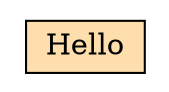 digraph Hello_hierarchy { rankdir="TB" 
 node [shape="rectangle"]; 
rankdir="LR" 
stylesheet = "styles.css"
module_1 [shape= "plaintext" href="Hello.dot.svg" label=<

<TABLE BORDER="0" CELLBORDER="1" CELLSPACING="0" CELLPADDING="4" >
      
  <TR >
    <TD BGCOLOR="#FFDEAD" > Hello </TD>
  </TR>
        
</TABLE>>];

      }